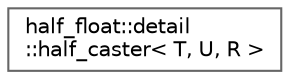 digraph "类继承关系图"
{
 // LATEX_PDF_SIZE
  bgcolor="transparent";
  edge [fontname=Helvetica,fontsize=10,labelfontname=Helvetica,labelfontsize=10];
  node [fontname=Helvetica,fontsize=10,shape=box,height=0.2,width=0.4];
  rankdir="LR";
  Node0 [id="Node000000",label="half_float::detail\l::half_caster\< T, U, R \>",height=0.2,width=0.4,color="grey40", fillcolor="white", style="filled",URL="$structhalf__float_1_1detail_1_1half__caster.html",tooltip=" "];
}
